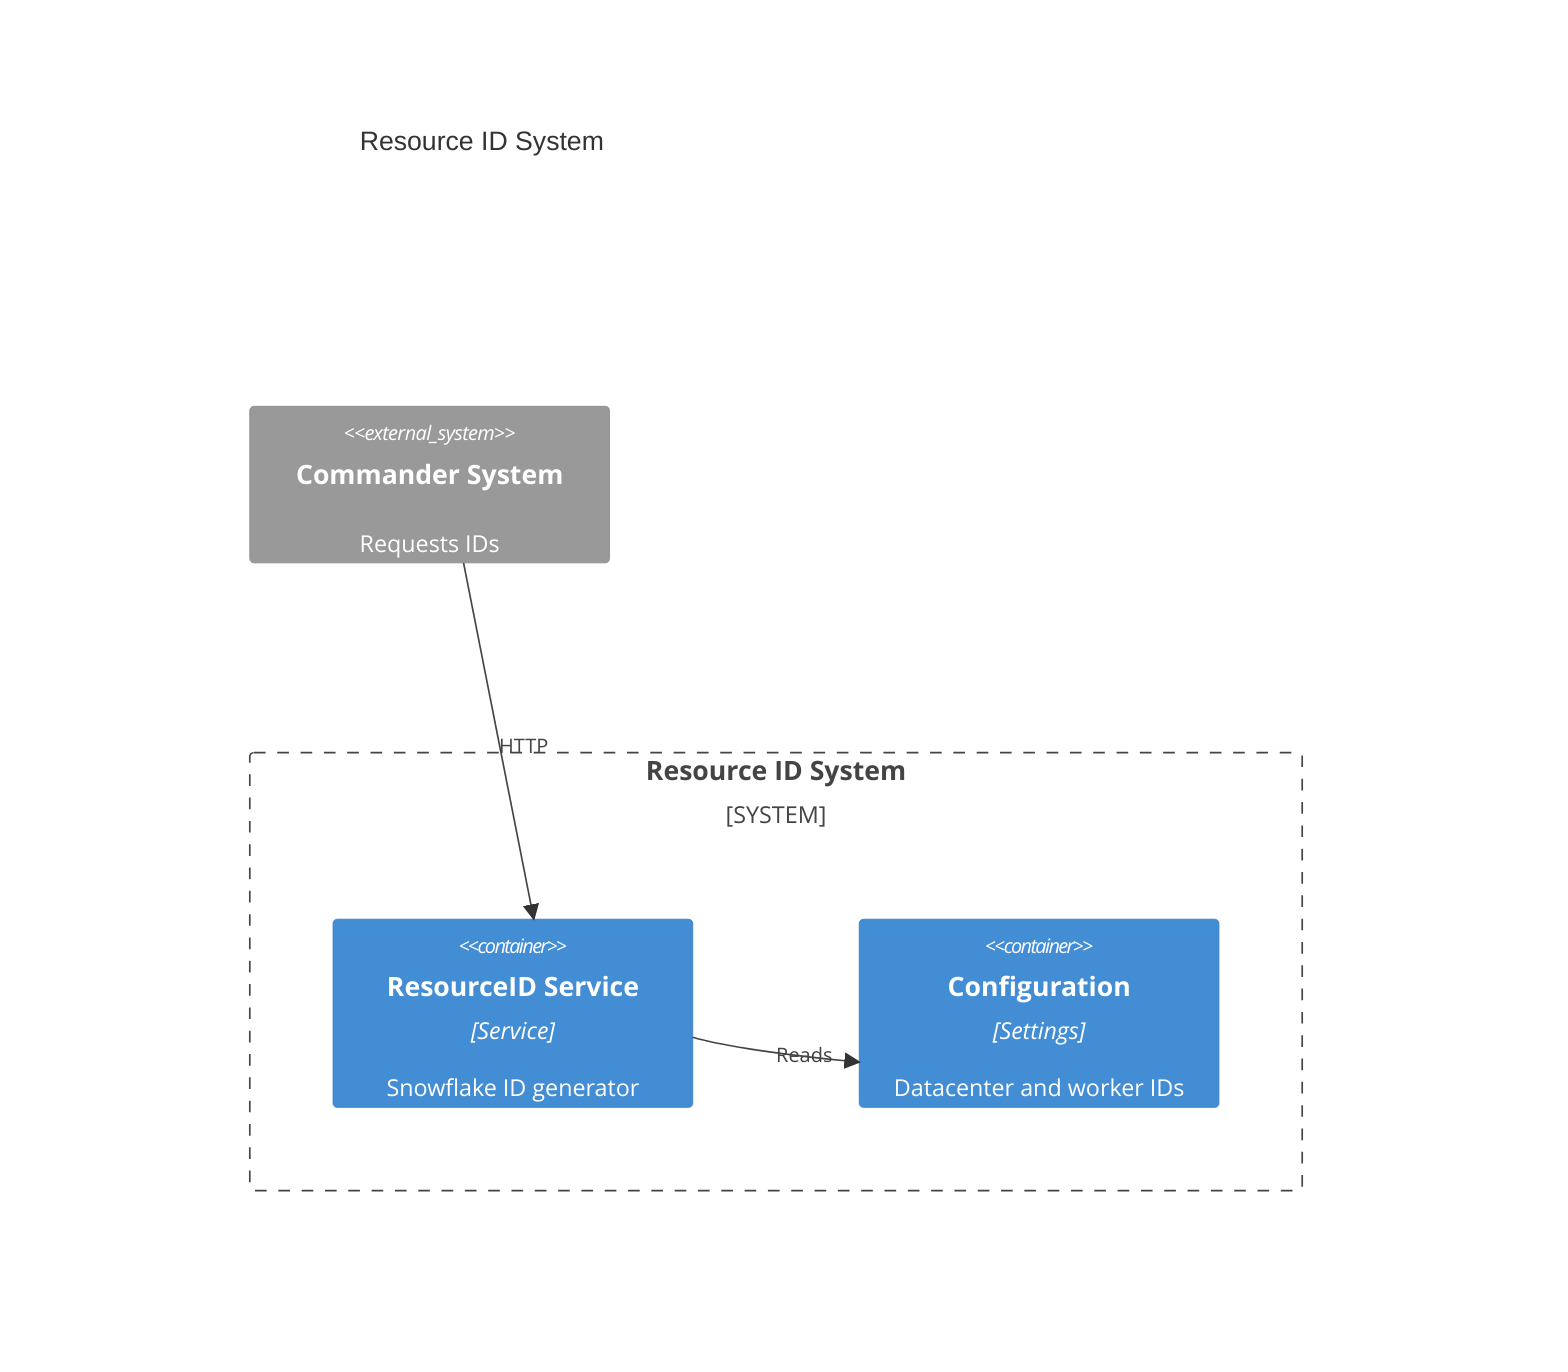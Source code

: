 %%{init: {'theme': 'default'}}%%
C4Container
title Resource ID System
System_Boundary(resourceIdSys, "Resource ID System") {
  Container(service, "ResourceID Service", "Service", "Snowflake ID generator")
  Container(config, "Configuration", "Settings", "Datacenter and worker IDs")
}
System_Ext(commanderSys, "Commander System", "Requests IDs")
Rel(commanderSys, service, "HTTP")
Rel(service, config, "Reads")